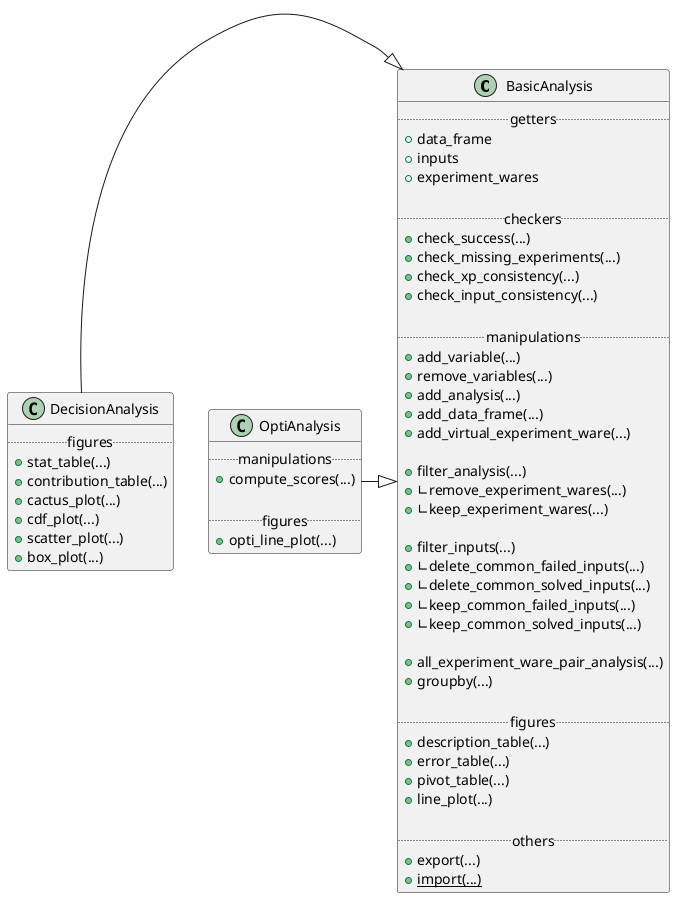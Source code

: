 @startuml
class BasicAnalysis {
  .. getters ..
  + data_frame
  + inputs
  + experiment_wares

  .. checkers ..
  + check_success(...)
  + check_missing_experiments(...)
  + check_xp_consistency(...)
  + check_input_consistency(...)

  .. manipulations ..
  + add_variable(...)
  + remove_variables(...)
  + add_analysis(...)
  + add_data_frame(...)
  + add_virtual_experiment_ware(...)

  + filter_analysis(...)
  + ∟remove_experiment_wares(...)
  + ∟keep_experiment_wares(...)

  + filter_inputs(...)
  + ∟delete_common_failed_inputs(...)
  + ∟delete_common_solved_inputs(...)
  + ∟keep_common_failed_inputs(...)
  + ∟keep_common_solved_inputs(...)

  + all_experiment_ware_pair_analysis(...)
  + groupby(...)

  .. figures ..
  + description_table(...)
  + error_table(...)
  + pivot_table(...)
  + line_plot(...)

  .. others ..
  + export(...)
  + {static} import(...)
}


class DecisionAnalysis {
  .. figures ..
  + stat_table(...)
  + contribution_table(...)
  + cactus_plot(...)
  + cdf_plot(...)
  + scatter_plot(...)
  + box_plot(...)
}


class OptiAnalysis {
  .. manipulations ..
  + compute_scores(...)

  .. figures ..
  + opti_line_plot(...)
}

DecisionAnalysis -|> BasicAnalysis
OptiAnalysis -|> BasicAnalysis
@enduml